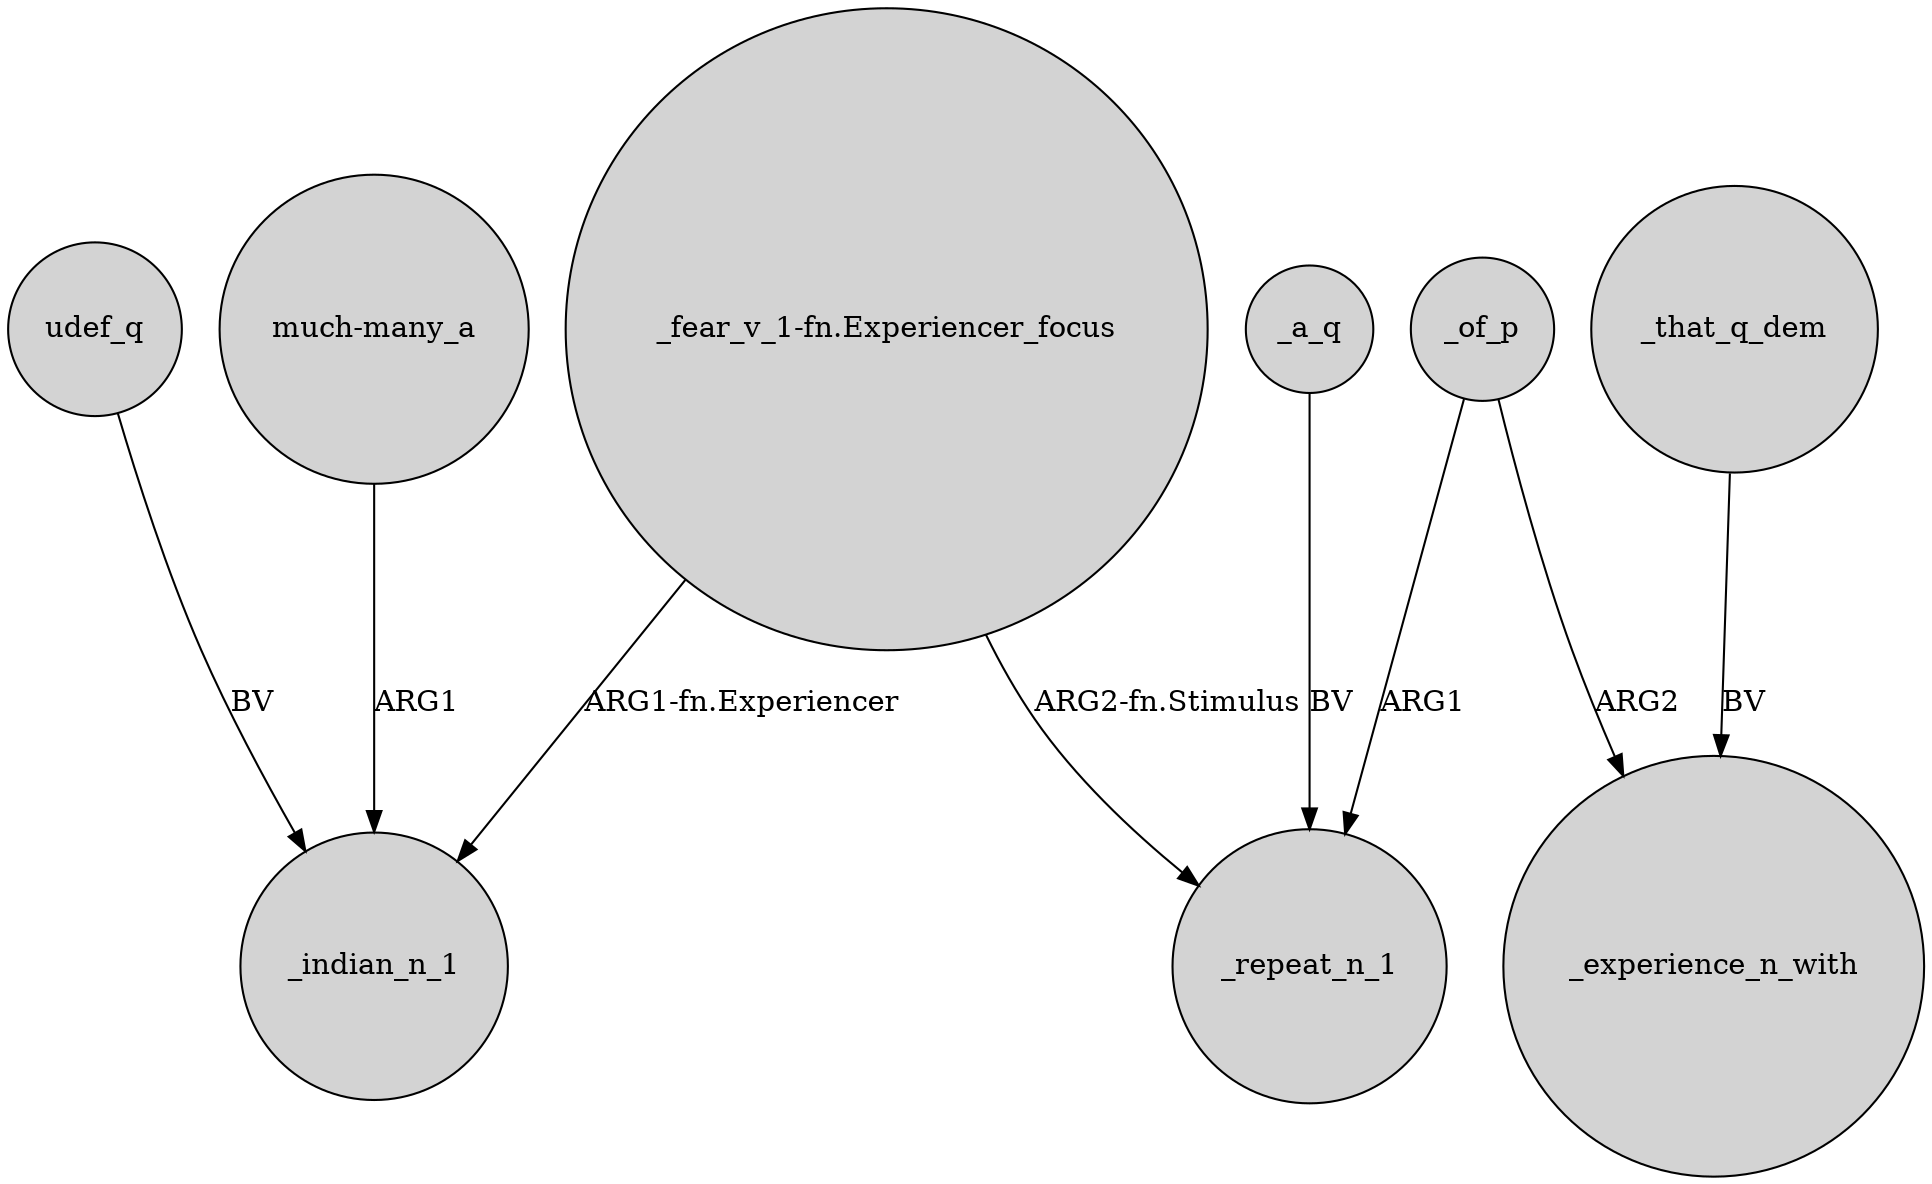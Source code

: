 digraph {
	node [shape=circle style=filled]
	udef_q -> _indian_n_1 [label=BV]
	_a_q -> _repeat_n_1 [label=BV]
	_of_p -> _experience_n_with [label=ARG2]
	"much-many_a" -> _indian_n_1 [label=ARG1]
	"_fear_v_1-fn.Experiencer_focus" -> _indian_n_1 [label="ARG1-fn.Experiencer"]
	"_fear_v_1-fn.Experiencer_focus" -> _repeat_n_1 [label="ARG2-fn.Stimulus"]
	_of_p -> _repeat_n_1 [label=ARG1]
	_that_q_dem -> _experience_n_with [label=BV]
}
